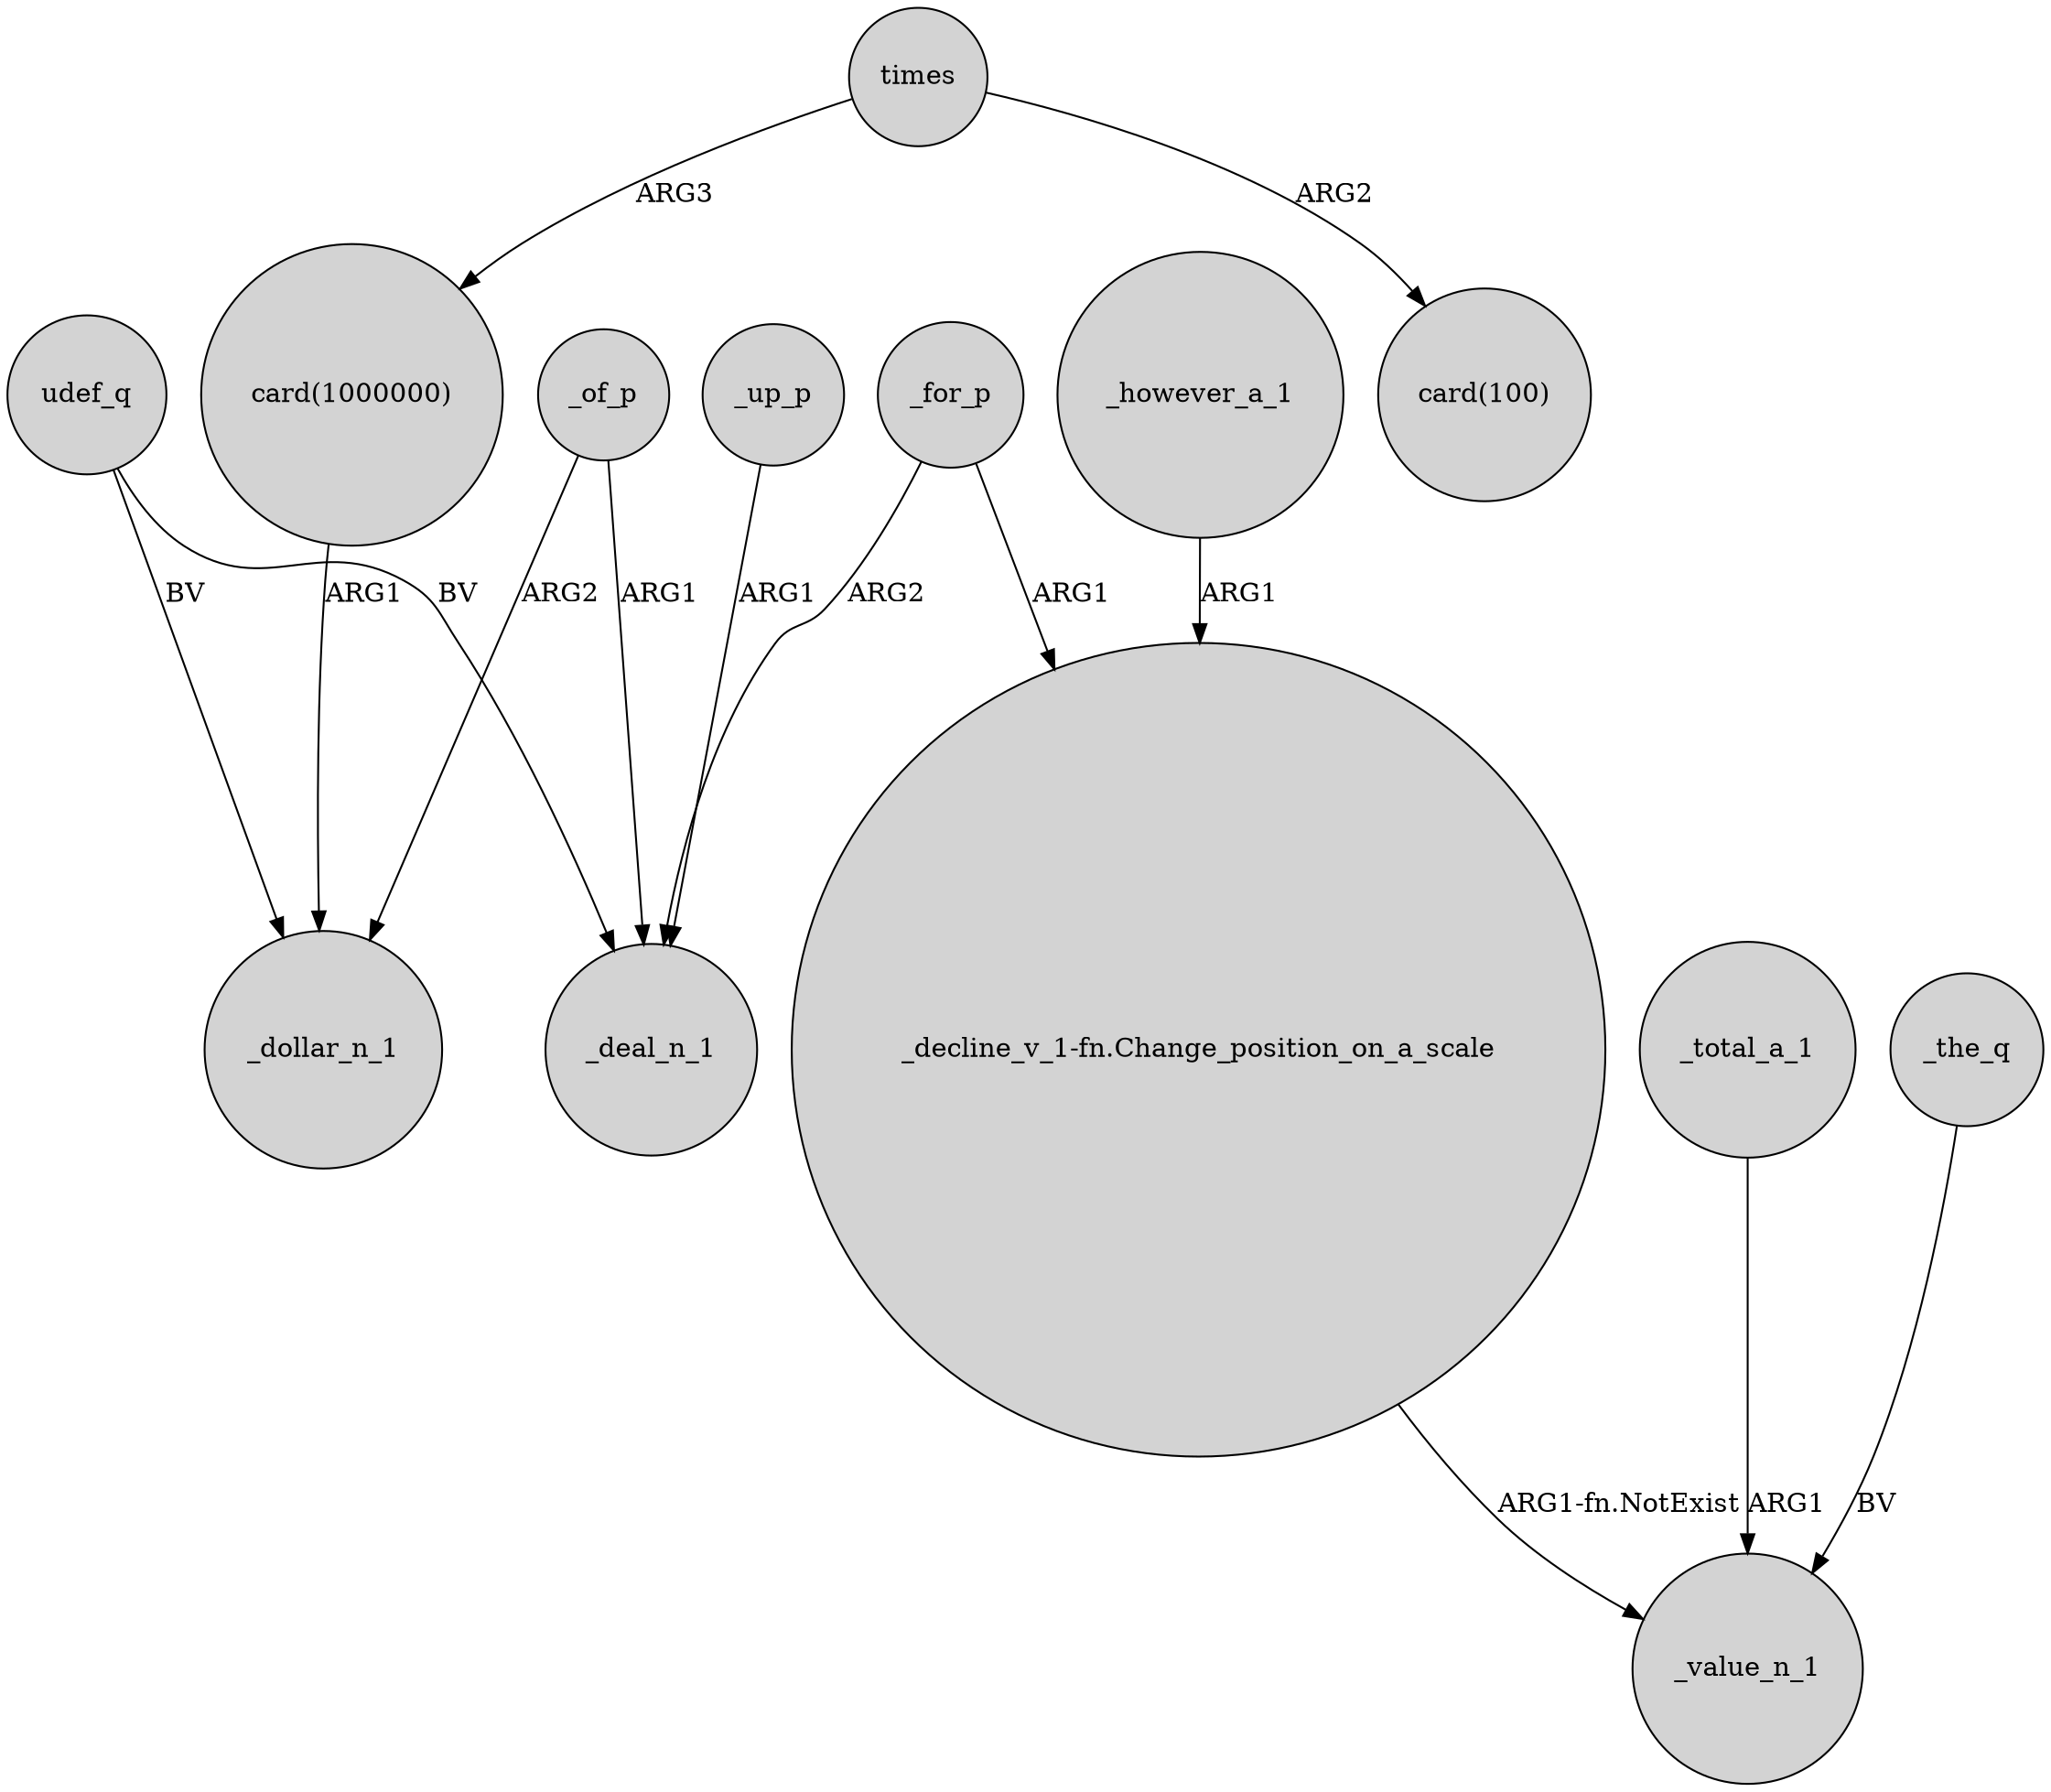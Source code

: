 digraph {
	node [shape=circle style=filled]
	"card(1000000)" -> _dollar_n_1 [label=ARG1]
	"_decline_v_1-fn.Change_position_on_a_scale" -> _value_n_1 [label="ARG1-fn.NotExist"]
	_of_p -> _dollar_n_1 [label=ARG2]
	udef_q -> _dollar_n_1 [label=BV]
	times -> "card(100)" [label=ARG2]
	times -> "card(1000000)" [label=ARG3]
	_for_p -> _deal_n_1 [label=ARG2]
	_however_a_1 -> "_decline_v_1-fn.Change_position_on_a_scale" [label=ARG1]
	_for_p -> "_decline_v_1-fn.Change_position_on_a_scale" [label=ARG1]
	_total_a_1 -> _value_n_1 [label=ARG1]
	_the_q -> _value_n_1 [label=BV]
	udef_q -> _deal_n_1 [label=BV]
	_up_p -> _deal_n_1 [label=ARG1]
	_of_p -> _deal_n_1 [label=ARG1]
}
